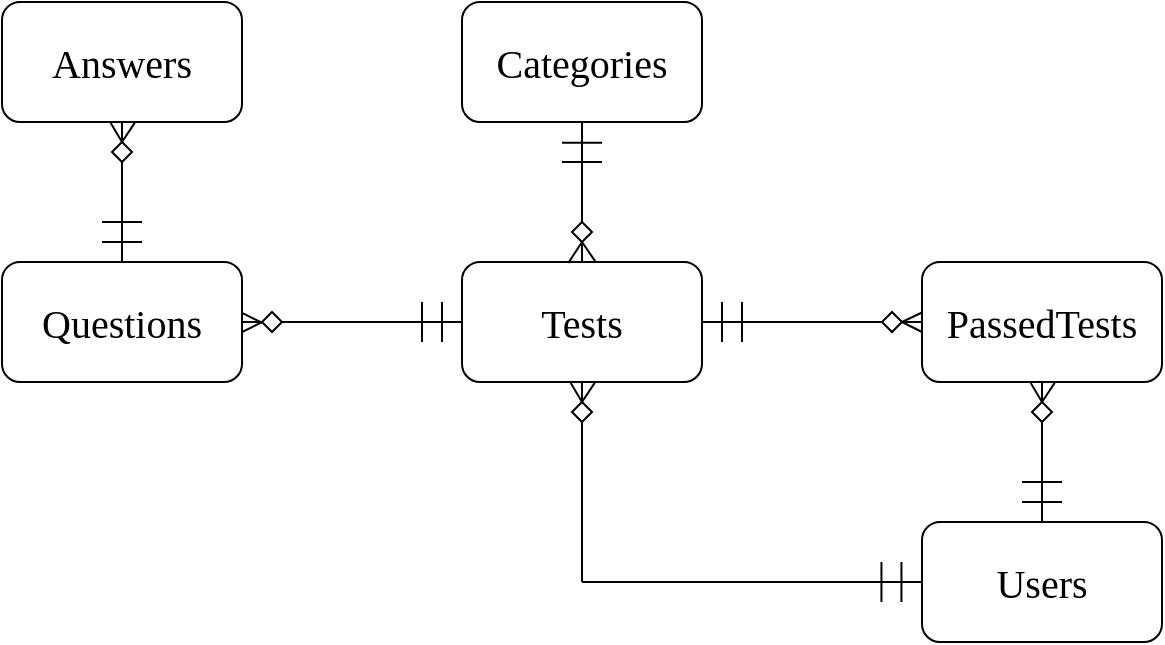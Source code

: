 <mxfile version="13.10.6" type="github" pages="2">
  <diagram id="cetIAzqQVZRrhbL4dwXL" name="Page-1">
    <mxGraphModel dx="1350" dy="775" grid="1" gridSize="10" guides="1" tooltips="1" connect="1" arrows="1" fold="1" page="1" pageScale="1" pageWidth="827" pageHeight="1169" math="0" shadow="0">
      <root>
        <mxCell id="0" />
        <mxCell id="1" parent="0" />
        <mxCell id="GvZSH2kwC6cOnJWHe7xY-3" value="&lt;h1 style=&quot;font-size: 20px&quot;&gt;&lt;font style=&quot;font-size: 20px&quot; face=&quot;Times New Roman&quot;&gt;&lt;span style=&quot;font-weight: normal&quot;&gt;Answers&lt;/span&gt;&lt;/font&gt;&lt;/h1&gt;" style="rounded=1;whiteSpace=wrap;html=1;" parent="1" vertex="1">
          <mxGeometry x="110" y="70" width="120" height="60" as="geometry" />
        </mxCell>
        <mxCell id="GvZSH2kwC6cOnJWHe7xY-4" value="&lt;font style=&quot;font-size: 20px&quot; face=&quot;Times New Roman&quot;&gt;Categories&lt;/font&gt;" style="rounded=1;whiteSpace=wrap;html=1;" parent="1" vertex="1">
          <mxGeometry x="340" y="70" width="120" height="60" as="geometry" />
        </mxCell>
        <mxCell id="GvZSH2kwC6cOnJWHe7xY-5" value="&lt;font style=&quot;font-size: 20px&quot; face=&quot;Times New Roman&quot;&gt;Questions&lt;/font&gt;" style="rounded=1;whiteSpace=wrap;html=1;" parent="1" vertex="1">
          <mxGeometry x="110" y="200" width="120" height="60" as="geometry" />
        </mxCell>
        <mxCell id="GvZSH2kwC6cOnJWHe7xY-6" value="&lt;font style=&quot;font-size: 20px&quot; face=&quot;Times New Roman&quot;&gt;Tests&lt;/font&gt;" style="rounded=1;whiteSpace=wrap;html=1;" parent="1" vertex="1">
          <mxGeometry x="340" y="200" width="120" height="60" as="geometry" />
        </mxCell>
        <mxCell id="GvZSH2kwC6cOnJWHe7xY-7" value="Users" style="rounded=1;whiteSpace=wrap;html=1;fontFamily=Times New Roman;fontSize=20;" parent="1" vertex="1">
          <mxGeometry x="570" y="330" width="120" height="60" as="geometry" />
        </mxCell>
        <mxCell id="GvZSH2kwC6cOnJWHe7xY-8" value="&lt;h1 style=&quot;font-size: 20px&quot;&gt;&lt;font face=&quot;Times New Roman&quot;&gt;&lt;span style=&quot;font-weight: normal&quot;&gt;PassedTests&lt;/span&gt;&lt;/font&gt;&lt;/h1&gt;" style="rounded=1;whiteSpace=wrap;html=1;fontStyle=0" parent="1" vertex="1">
          <mxGeometry x="570" y="200" width="120" height="60" as="geometry" />
        </mxCell>
        <mxCell id="GvZSH2kwC6cOnJWHe7xY-17" value="" style="endArrow=none;html=1;fontFamily=Times New Roman;fontSize=20;exitX=0.5;exitY=0;exitDx=0;exitDy=0;" parent="1" source="GvZSH2kwC6cOnJWHe7xY-5" target="GvZSH2kwC6cOnJWHe7xY-3" edge="1">
          <mxGeometry width="50" height="50" relative="1" as="geometry">
            <mxPoint x="145" y="180" as="sourcePoint" />
            <mxPoint x="165" y="132" as="targetPoint" />
          </mxGeometry>
        </mxCell>
        <mxCell id="GvZSH2kwC6cOnJWHe7xY-18" value="" style="endArrow=none;html=1;fontFamily=Times New Roman;fontSize=20;entryX=0.553;entryY=1.007;entryDx=0;entryDy=0;entryPerimeter=0;" parent="1" target="GvZSH2kwC6cOnJWHe7xY-3" edge="1">
          <mxGeometry width="50" height="50" relative="1" as="geometry">
            <mxPoint x="170" y="140" as="sourcePoint" />
            <mxPoint x="180" y="130" as="targetPoint" />
          </mxGeometry>
        </mxCell>
        <mxCell id="GvZSH2kwC6cOnJWHe7xY-19" value="" style="endArrow=none;html=1;fontFamily=Times New Roman;fontSize=20;entryX=0.453;entryY=1.009;entryDx=0;entryDy=0;entryPerimeter=0;" parent="1" target="GvZSH2kwC6cOnJWHe7xY-3" edge="1">
          <mxGeometry width="50" height="50" relative="1" as="geometry">
            <mxPoint x="170" y="140" as="sourcePoint" />
            <mxPoint x="160" y="131" as="targetPoint" />
          </mxGeometry>
        </mxCell>
        <mxCell id="GvZSH2kwC6cOnJWHe7xY-20" value="" style="endArrow=none;html=1;fontFamily=Times New Roman;fontSize=20;" parent="1" edge="1">
          <mxGeometry width="50" height="50" relative="1" as="geometry">
            <mxPoint x="160" y="190" as="sourcePoint" />
            <mxPoint x="180" y="190" as="targetPoint" />
          </mxGeometry>
        </mxCell>
        <mxCell id="GvZSH2kwC6cOnJWHe7xY-22" value="" style="endArrow=none;html=1;fontFamily=Times New Roman;fontSize=20;" parent="1" edge="1">
          <mxGeometry width="50" height="50" relative="1" as="geometry">
            <mxPoint x="160" y="180" as="sourcePoint" />
            <mxPoint x="180" y="180" as="targetPoint" />
          </mxGeometry>
        </mxCell>
        <mxCell id="GvZSH2kwC6cOnJWHe7xY-27" value="" style="endArrow=none;html=1;fontFamily=Times New Roman;fontSize=20;exitX=0.5;exitY=0;exitDx=0;exitDy=0;" parent="1" edge="1">
          <mxGeometry width="50" height="50" relative="1" as="geometry">
            <mxPoint x="400" y="200.36" as="sourcePoint" />
            <mxPoint x="400" y="130.36" as="targetPoint" />
          </mxGeometry>
        </mxCell>
        <mxCell id="GvZSH2kwC6cOnJWHe7xY-28" value="" style="endArrow=none;html=1;fontFamily=Times New Roman;fontSize=20;exitX=0.443;exitY=0.008;exitDx=0;exitDy=0;exitPerimeter=0;" parent="1" source="GvZSH2kwC6cOnJWHe7xY-6" edge="1">
          <mxGeometry width="50" height="50" relative="1" as="geometry">
            <mxPoint x="390" y="200" as="sourcePoint" />
            <mxPoint x="400" y="190" as="targetPoint" />
          </mxGeometry>
        </mxCell>
        <mxCell id="GvZSH2kwC6cOnJWHe7xY-29" value="" style="endArrow=none;html=1;fontFamily=Times New Roman;fontSize=20;exitX=0.556;exitY=-0.003;exitDx=0;exitDy=0;exitPerimeter=0;" parent="1" source="GvZSH2kwC6cOnJWHe7xY-6" edge="1">
          <mxGeometry width="50" height="50" relative="1" as="geometry">
            <mxPoint x="400" y="199" as="sourcePoint" />
            <mxPoint x="400" y="190" as="targetPoint" />
          </mxGeometry>
        </mxCell>
        <mxCell id="GvZSH2kwC6cOnJWHe7xY-31" value="" style="endArrow=none;html=1;fontFamily=Times New Roman;fontSize=20;" parent="1" edge="1">
          <mxGeometry width="50" height="50" relative="1" as="geometry">
            <mxPoint x="390" y="140.36" as="sourcePoint" />
            <mxPoint x="410" y="140.36" as="targetPoint" />
          </mxGeometry>
        </mxCell>
        <mxCell id="GvZSH2kwC6cOnJWHe7xY-32" value="" style="endArrow=none;html=1;fontFamily=Times New Roman;fontSize=20;" parent="1" edge="1">
          <mxGeometry width="50" height="50" relative="1" as="geometry">
            <mxPoint x="390" y="150" as="sourcePoint" />
            <mxPoint x="410" y="150" as="targetPoint" />
          </mxGeometry>
        </mxCell>
        <mxCell id="GvZSH2kwC6cOnJWHe7xY-33" value="" style="endArrow=none;html=1;fontFamily=Times New Roman;fontSize=20;exitX=0;exitY=0.5;exitDx=0;exitDy=0;entryX=1;entryY=0.5;entryDx=0;entryDy=0;" parent="1" source="4CY93P8wAlW1a-aKWTHy-26" target="GvZSH2kwC6cOnJWHe7xY-5" edge="1">
          <mxGeometry width="50" height="50" relative="1" as="geometry">
            <mxPoint x="290" y="260" as="sourcePoint" />
            <mxPoint x="290" y="190" as="targetPoint" />
          </mxGeometry>
        </mxCell>
        <mxCell id="GvZSH2kwC6cOnJWHe7xY-34" value="" style="endArrow=none;html=1;fontFamily=Times New Roman;fontSize=20;exitX=1;exitY=0.585;exitDx=0;exitDy=0;exitPerimeter=0;" parent="1" source="GvZSH2kwC6cOnJWHe7xY-5" edge="1">
          <mxGeometry width="50" height="50" relative="1" as="geometry">
            <mxPoint x="230" y="240" as="sourcePoint" />
            <mxPoint x="240" y="230" as="targetPoint" />
          </mxGeometry>
        </mxCell>
        <mxCell id="GvZSH2kwC6cOnJWHe7xY-35" value="" style="endArrow=none;html=1;fontFamily=Times New Roman;fontSize=20;entryX=0.998;entryY=0.422;entryDx=0;entryDy=0;entryPerimeter=0;" parent="1" target="GvZSH2kwC6cOnJWHe7xY-5" edge="1">
          <mxGeometry width="50" height="50" relative="1" as="geometry">
            <mxPoint x="239.96" y="230.36" as="sourcePoint" />
            <mxPoint x="230.0" y="220" as="targetPoint" />
          </mxGeometry>
        </mxCell>
        <mxCell id="GvZSH2kwC6cOnJWHe7xY-39" value="" style="endArrow=none;html=1;fontFamily=Times New Roman;fontSize=20;" parent="1" edge="1">
          <mxGeometry width="50" height="50" relative="1" as="geometry">
            <mxPoint x="330" y="240" as="sourcePoint" />
            <mxPoint x="330" y="220" as="targetPoint" />
          </mxGeometry>
        </mxCell>
        <mxCell id="GvZSH2kwC6cOnJWHe7xY-40" value="" style="endArrow=none;html=1;fontFamily=Times New Roman;fontSize=20;" parent="1" edge="1">
          <mxGeometry width="50" height="50" relative="1" as="geometry">
            <mxPoint x="320" y="240" as="sourcePoint" />
            <mxPoint x="320" y="220" as="targetPoint" />
          </mxGeometry>
        </mxCell>
        <mxCell id="GvZSH2kwC6cOnJWHe7xY-51" value="" style="endArrow=none;html=1;fontFamily=Times New Roman;fontSize=20;exitX=1;exitY=0.5;exitDx=0;exitDy=0;entryX=0;entryY=0.5;entryDx=0;entryDy=0;" parent="1" source="GvZSH2kwC6cOnJWHe7xY-52" target="GvZSH2kwC6cOnJWHe7xY-8" edge="1">
          <mxGeometry width="50" height="50" relative="1" as="geometry">
            <mxPoint x="460" y="230" as="sourcePoint" />
            <mxPoint x="550" y="230" as="targetPoint" />
          </mxGeometry>
        </mxCell>
        <mxCell id="GvZSH2kwC6cOnJWHe7xY-52" value="" style="rhombus;whiteSpace=wrap;html=1;fontFamily=Times New Roman;fontSize=20;" parent="1" vertex="1">
          <mxGeometry x="550" y="225" width="10" height="10" as="geometry" />
        </mxCell>
        <mxCell id="GvZSH2kwC6cOnJWHe7xY-53" value="" style="endArrow=none;html=1;fontFamily=Times New Roman;fontSize=20;exitX=1;exitY=0.5;exitDx=0;exitDy=0;entryX=0;entryY=0.5;entryDx=0;entryDy=0;" parent="1" source="GvZSH2kwC6cOnJWHe7xY-6" target="GvZSH2kwC6cOnJWHe7xY-52" edge="1">
          <mxGeometry width="50" height="50" relative="1" as="geometry">
            <mxPoint x="460" y="230" as="sourcePoint" />
            <mxPoint x="550" y="230" as="targetPoint" />
          </mxGeometry>
        </mxCell>
        <mxCell id="GvZSH2kwC6cOnJWHe7xY-54" value="" style="endArrow=none;html=1;fontFamily=Times New Roman;fontSize=20;" parent="1" edge="1">
          <mxGeometry width="50" height="50" relative="1" as="geometry">
            <mxPoint x="560" y="230" as="sourcePoint" />
            <mxPoint x="570" y="235" as="targetPoint" />
          </mxGeometry>
        </mxCell>
        <mxCell id="GvZSH2kwC6cOnJWHe7xY-64" value="" style="endArrow=none;html=1;fontFamily=Times New Roman;fontSize=20;entryX=1;entryY=0.5;entryDx=0;entryDy=0;exitX=0;exitY=0.421;exitDx=0;exitDy=0;exitPerimeter=0;" parent="1" source="GvZSH2kwC6cOnJWHe7xY-8" target="GvZSH2kwC6cOnJWHe7xY-52" edge="1">
          <mxGeometry width="50" height="50" relative="1" as="geometry">
            <mxPoint x="560" y="220" as="sourcePoint" />
            <mxPoint x="470" y="220" as="targetPoint" />
          </mxGeometry>
        </mxCell>
        <mxCell id="19oMdDzzHpyb4r0OYOd1-6" value="" style="endArrow=none;html=1;fontFamily=Times New Roman;fontSize=20;" parent="1" edge="1">
          <mxGeometry width="50" height="50" relative="1" as="geometry">
            <mxPoint x="170" y="200" as="sourcePoint" />
            <mxPoint x="190" y="200" as="targetPoint" />
          </mxGeometry>
        </mxCell>
        <mxCell id="19oMdDzzHpyb4r0OYOd1-9" value="" style="endArrow=none;html=1;fontFamily=Times New Roman;fontSize=20;" parent="1" edge="1">
          <mxGeometry width="50" height="50" relative="1" as="geometry">
            <mxPoint x="400" y="360" as="sourcePoint" />
            <mxPoint x="400" y="260" as="targetPoint" />
          </mxGeometry>
        </mxCell>
        <mxCell id="19oMdDzzHpyb4r0OYOd1-10" value="" style="endArrow=none;html=1;fontFamily=Times New Roman;fontSize=20;entryX=0.553;entryY=1.007;entryDx=0;entryDy=0;entryPerimeter=0;" parent="1" edge="1">
          <mxGeometry width="50" height="50" relative="1" as="geometry">
            <mxPoint x="400" y="270" as="sourcePoint" />
            <mxPoint x="406.36" y="260.42" as="targetPoint" />
          </mxGeometry>
        </mxCell>
        <mxCell id="19oMdDzzHpyb4r0OYOd1-11" value="" style="endArrow=none;html=1;fontFamily=Times New Roman;fontSize=20;entryX=0.453;entryY=1.009;entryDx=0;entryDy=0;entryPerimeter=0;" parent="1" edge="1">
          <mxGeometry width="50" height="50" relative="1" as="geometry">
            <mxPoint x="400" y="270" as="sourcePoint" />
            <mxPoint x="394.36" y="260.54" as="targetPoint" />
          </mxGeometry>
        </mxCell>
        <mxCell id="4CY93P8wAlW1a-aKWTHy-6" value="" style="endArrow=none;html=1;fontFamily=Times New Roman;fontSize=20;entryX=0;entryY=0.5;entryDx=0;entryDy=0;" parent="1" target="GvZSH2kwC6cOnJWHe7xY-7" edge="1">
          <mxGeometry width="50" height="50" relative="1" as="geometry">
            <mxPoint x="400" y="360" as="sourcePoint" />
            <mxPoint x="550" y="360" as="targetPoint" />
          </mxGeometry>
        </mxCell>
        <mxCell id="4CY93P8wAlW1a-aKWTHy-11" value="" style="endArrow=none;html=1;fontFamily=Times New Roman;fontSize=20;exitX=0.5;exitY=0;exitDx=0;exitDy=0;" parent="1" source="4CY93P8wAlW1a-aKWTHy-16" edge="1">
          <mxGeometry width="50" height="50" relative="1" as="geometry">
            <mxPoint x="630" y="330" as="sourcePoint" />
            <mxPoint x="630" y="260" as="targetPoint" />
          </mxGeometry>
        </mxCell>
        <mxCell id="4CY93P8wAlW1a-aKWTHy-12" value="" style="endArrow=none;html=1;fontFamily=Times New Roman;fontSize=20;entryX=0.553;entryY=1.007;entryDx=0;entryDy=0;entryPerimeter=0;" parent="1" edge="1">
          <mxGeometry width="50" height="50" relative="1" as="geometry">
            <mxPoint x="630" y="270" as="sourcePoint" />
            <mxPoint x="636.36" y="260.42" as="targetPoint" />
          </mxGeometry>
        </mxCell>
        <mxCell id="4CY93P8wAlW1a-aKWTHy-13" value="" style="endArrow=none;html=1;fontFamily=Times New Roman;fontSize=20;entryX=0.453;entryY=1.009;entryDx=0;entryDy=0;entryPerimeter=0;" parent="1" edge="1">
          <mxGeometry width="50" height="50" relative="1" as="geometry">
            <mxPoint x="630" y="270" as="sourcePoint" />
            <mxPoint x="624.36" y="260.54" as="targetPoint" />
          </mxGeometry>
        </mxCell>
        <mxCell id="4CY93P8wAlW1a-aKWTHy-14" value="" style="endArrow=none;html=1;fontFamily=Times New Roman;fontSize=20;" parent="1" edge="1">
          <mxGeometry width="50" height="50" relative="1" as="geometry">
            <mxPoint x="620" y="320" as="sourcePoint" />
            <mxPoint x="640" y="320" as="targetPoint" />
          </mxGeometry>
        </mxCell>
        <mxCell id="4CY93P8wAlW1a-aKWTHy-15" value="" style="endArrow=none;html=1;fontFamily=Times New Roman;fontSize=20;" parent="1" edge="1">
          <mxGeometry width="50" height="50" relative="1" as="geometry">
            <mxPoint x="620" y="310" as="sourcePoint" />
            <mxPoint x="640" y="310" as="targetPoint" />
          </mxGeometry>
        </mxCell>
        <mxCell id="4CY93P8wAlW1a-aKWTHy-16" value="" style="rhombus;whiteSpace=wrap;html=1;fontFamily=Times New Roman;fontSize=20;" parent="1" vertex="1">
          <mxGeometry x="625" y="270" width="10" height="10" as="geometry" />
        </mxCell>
        <mxCell id="4CY93P8wAlW1a-aKWTHy-17" value="" style="endArrow=none;html=1;fontFamily=Times New Roman;fontSize=20;exitX=0.5;exitY=0;exitDx=0;exitDy=0;" parent="1" target="4CY93P8wAlW1a-aKWTHy-16" edge="1">
          <mxGeometry width="50" height="50" relative="1" as="geometry">
            <mxPoint x="630" y="330" as="sourcePoint" />
            <mxPoint x="630" y="260" as="targetPoint" />
          </mxGeometry>
        </mxCell>
        <mxCell id="4CY93P8wAlW1a-aKWTHy-19" value="" style="endArrow=none;html=1;fontFamily=Times New Roman;fontSize=20;" parent="1" edge="1">
          <mxGeometry width="50" height="50" relative="1" as="geometry">
            <mxPoint x="559.72" y="370" as="sourcePoint" />
            <mxPoint x="559.72" y="350" as="targetPoint" />
          </mxGeometry>
        </mxCell>
        <mxCell id="4CY93P8wAlW1a-aKWTHy-20" value="" style="endArrow=none;html=1;fontFamily=Times New Roman;fontSize=20;" parent="1" edge="1">
          <mxGeometry width="50" height="50" relative="1" as="geometry">
            <mxPoint x="549.72" y="370" as="sourcePoint" />
            <mxPoint x="549.72" y="350" as="targetPoint" />
          </mxGeometry>
        </mxCell>
        <mxCell id="4CY93P8wAlW1a-aKWTHy-21" value="" style="endArrow=none;html=1;fontFamily=Times New Roman;fontSize=20;" parent="1" edge="1">
          <mxGeometry width="50" height="50" relative="1" as="geometry">
            <mxPoint x="480" y="240" as="sourcePoint" />
            <mxPoint x="480" y="220" as="targetPoint" />
          </mxGeometry>
        </mxCell>
        <mxCell id="4CY93P8wAlW1a-aKWTHy-22" value="" style="endArrow=none;html=1;fontFamily=Times New Roman;fontSize=20;" parent="1" edge="1">
          <mxGeometry width="50" height="50" relative="1" as="geometry">
            <mxPoint x="470" y="240" as="sourcePoint" />
            <mxPoint x="470" y="220" as="targetPoint" />
          </mxGeometry>
        </mxCell>
        <mxCell id="4CY93P8wAlW1a-aKWTHy-24" value="" style="rhombus;whiteSpace=wrap;html=1;fontFamily=Times New Roman;fontSize=20;" parent="1" vertex="1">
          <mxGeometry x="395" y="270" width="10" height="10" as="geometry" />
        </mxCell>
        <mxCell id="4CY93P8wAlW1a-aKWTHy-25" value="" style="rhombus;whiteSpace=wrap;html=1;fontFamily=Times New Roman;fontSize=20;" parent="1" vertex="1">
          <mxGeometry x="395" y="180" width="10" height="10" as="geometry" />
        </mxCell>
        <mxCell id="4CY93P8wAlW1a-aKWTHy-26" value="" style="rhombus;whiteSpace=wrap;html=1;fontFamily=Times New Roman;fontSize=20;" parent="1" vertex="1">
          <mxGeometry x="240" y="225" width="10" height="10" as="geometry" />
        </mxCell>
        <mxCell id="4CY93P8wAlW1a-aKWTHy-27" value="" style="endArrow=none;html=1;fontFamily=Times New Roman;fontSize=20;exitX=0;exitY=0.5;exitDx=0;exitDy=0;entryX=1;entryY=0.5;entryDx=0;entryDy=0;" parent="1" source="GvZSH2kwC6cOnJWHe7xY-6" target="4CY93P8wAlW1a-aKWTHy-26" edge="1">
          <mxGeometry width="50" height="50" relative="1" as="geometry">
            <mxPoint x="340" y="230" as="sourcePoint" />
            <mxPoint x="230" y="230" as="targetPoint" />
          </mxGeometry>
        </mxCell>
        <mxCell id="4CY93P8wAlW1a-aKWTHy-28" value="" style="rhombus;whiteSpace=wrap;html=1;fontFamily=Times New Roman;fontSize=20;" parent="1" vertex="1">
          <mxGeometry x="165" y="140" width="10" height="10" as="geometry" />
        </mxCell>
      </root>
    </mxGraphModel>
  </diagram>
  <diagram id="lW_4pN_UYJuRoGiCz6UX" name="Page-2">
    <mxGraphModel dx="1350" dy="775" grid="1" gridSize="10" guides="1" tooltips="1" connect="1" arrows="1" fold="1" page="1" pageScale="1" pageWidth="827" pageHeight="1169" math="0" shadow="0">
      <root>
        <mxCell id="-02JffTPC8hRYmvfBpK3-0" />
        <mxCell id="-02JffTPC8hRYmvfBpK3-1" parent="-02JffTPC8hRYmvfBpK3-0" />
        <mxCell id="-02JffTPC8hRYmvfBpK3-2" value="Categories" style="swimlane;fontStyle=0;childLayout=stackLayout;horizontal=1;startSize=26;fillColor=none;horizontalStack=0;resizeParent=1;resizeParentMax=0;resizeLast=0;collapsible=1;marginBottom=0;fontFamily=Times New Roman;fontSize=20;" parent="-02JffTPC8hRYmvfBpK3-1" vertex="1">
          <mxGeometry x="344" y="70" width="140" height="52" as="geometry" />
        </mxCell>
        <mxCell id="-02JffTPC8hRYmvfBpK3-3" value="id" style="text;strokeColor=none;fillColor=none;align=left;verticalAlign=top;spacingLeft=4;spacingRight=4;overflow=hidden;rotatable=0;points=[[0,0.5],[1,0.5]];portConstraint=eastwest;fontFamily=Times New Roman;fontSize=17;" parent="-02JffTPC8hRYmvfBpK3-2" vertex="1">
          <mxGeometry y="26" width="140" height="26" as="geometry" />
        </mxCell>
        <mxCell id="-02JffTPC8hRYmvfBpK3-10" value="Answers" style="swimlane;fontStyle=0;childLayout=stackLayout;horizontal=1;startSize=26;fillColor=none;horizontalStack=0;resizeParent=1;resizeParentMax=0;resizeLast=0;collapsible=1;marginBottom=0;fontFamily=Times New Roman;fontSize=20;" parent="-02JffTPC8hRYmvfBpK3-1" vertex="1">
          <mxGeometry x="90" y="70" width="140" height="52" as="geometry" />
        </mxCell>
        <mxCell id="-02JffTPC8hRYmvfBpK3-11" value="id" style="text;strokeColor=none;fillColor=none;align=left;verticalAlign=top;spacingLeft=4;spacingRight=4;overflow=hidden;rotatable=0;points=[[0,0.5],[1,0.5]];portConstraint=eastwest;fontFamily=Times New Roman;fontSize=17;" parent="-02JffTPC8hRYmvfBpK3-10" vertex="1">
          <mxGeometry y="26" width="140" height="26" as="geometry" />
        </mxCell>
        <mxCell id="-02JffTPC8hRYmvfBpK3-13" value="Users" style="swimlane;fontStyle=0;childLayout=stackLayout;horizontal=1;startSize=26;fillColor=none;horizontalStack=0;resizeParent=1;resizeParentMax=0;resizeLast=0;collapsible=1;marginBottom=0;fontFamily=Times New Roman;fontSize=20;" parent="-02JffTPC8hRYmvfBpK3-1" vertex="1">
          <mxGeometry x="580" y="330" width="140" height="80" as="geometry" />
        </mxCell>
        <mxCell id="-02JffTPC8hRYmvfBpK3-14" value="user_id" style="text;strokeColor=none;fillColor=none;align=left;verticalAlign=top;spacingLeft=4;spacingRight=4;overflow=hidden;rotatable=0;points=[[0,0.5],[1,0.5]];portConstraint=eastwest;fontFamily=Times New Roman;fontSize=17;" parent="-02JffTPC8hRYmvfBpK3-13" vertex="1">
          <mxGeometry y="26" width="140" height="26" as="geometry" />
        </mxCell>
        <mxCell id="-02JffTPC8hRYmvfBpK3-15" value="author_id" style="text;strokeColor=none;fillColor=none;align=left;verticalAlign=top;spacingLeft=4;spacingRight=4;overflow=hidden;rotatable=0;points=[[0,0.5],[1,0.5]];portConstraint=eastwest;fontFamily=Times New Roman;fontSize=17;" parent="-02JffTPC8hRYmvfBpK3-13" vertex="1">
          <mxGeometry y="52" width="140" height="28" as="geometry" />
        </mxCell>
        <mxCell id="-02JffTPC8hRYmvfBpK3-16" value="Tests" style="swimlane;fontStyle=0;childLayout=stackLayout;horizontal=1;startSize=26;fillColor=none;horizontalStack=0;resizeParent=1;resizeParentMax=0;resizeLast=0;collapsible=1;marginBottom=0;fontFamily=Times New Roman;fontSize=20;" parent="-02JffTPC8hRYmvfBpK3-1" vertex="1">
          <mxGeometry x="344" y="199" width="140" height="52" as="geometry" />
        </mxCell>
        <mxCell id="-02JffTPC8hRYmvfBpK3-17" value="id" style="text;strokeColor=none;fillColor=none;align=left;verticalAlign=top;spacingLeft=4;spacingRight=4;overflow=hidden;rotatable=0;points=[[0,0.5],[1,0.5]];portConstraint=eastwest;fontFamily=Times New Roman;fontSize=17;" parent="-02JffTPC8hRYmvfBpK3-16" vertex="1">
          <mxGeometry y="26" width="140" height="26" as="geometry" />
        </mxCell>
        <mxCell id="ZgHu53_dqwBL0Id63XwB-0" value="PassedTests" style="swimlane;fontStyle=0;childLayout=stackLayout;horizontal=1;startSize=26;fillColor=none;horizontalStack=0;resizeParent=1;resizeParentMax=0;resizeLast=0;collapsible=1;marginBottom=0;fontFamily=Times New Roman;fontSize=21;" parent="-02JffTPC8hRYmvfBpK3-1" vertex="1">
          <mxGeometry x="580" y="173" width="140" height="78" as="geometry" />
        </mxCell>
        <mxCell id="ZgHu53_dqwBL0Id63XwB-1" value="user_id" style="text;strokeColor=none;fillColor=none;align=left;verticalAlign=top;spacingLeft=4;spacingRight=4;overflow=hidden;rotatable=0;points=[[0,0.5],[1,0.5]];portConstraint=eastwest;fontFamily=Times New Roman;fontSize=17;" parent="ZgHu53_dqwBL0Id63XwB-0" vertex="1">
          <mxGeometry y="26" width="140" height="26" as="geometry" />
        </mxCell>
        <mxCell id="ZgHu53_dqwBL0Id63XwB-2" value="test_id" style="text;strokeColor=none;fillColor=none;align=left;verticalAlign=top;spacingLeft=4;spacingRight=4;overflow=hidden;rotatable=0;points=[[0,0.5],[1,0.5]];portConstraint=eastwest;fontFamily=Times New Roman;fontSize=17;" parent="ZgHu53_dqwBL0Id63XwB-0" vertex="1">
          <mxGeometry y="52" width="140" height="26" as="geometry" />
        </mxCell>
        <mxCell id="ZgHu53_dqwBL0Id63XwB-3" value="Questions" style="swimlane;fontStyle=0;childLayout=stackLayout;horizontal=1;startSize=26;fillColor=none;horizontalStack=0;resizeParent=1;resizeParentMax=0;resizeLast=0;collapsible=1;marginBottom=0;fontFamily=Times New Roman;fontSize=20;" parent="-02JffTPC8hRYmvfBpK3-1" vertex="1">
          <mxGeometry x="90" y="199" width="140" height="52" as="geometry" />
        </mxCell>
        <mxCell id="ZgHu53_dqwBL0Id63XwB-4" value="id" style="text;strokeColor=none;fillColor=none;align=left;verticalAlign=top;spacingLeft=4;spacingRight=4;overflow=hidden;rotatable=0;points=[[0,0.5],[1,0.5]];portConstraint=eastwest;fontFamily=Times New Roman;fontSize=17;" parent="ZgHu53_dqwBL0Id63XwB-3" vertex="1">
          <mxGeometry y="26" width="140" height="26" as="geometry" />
        </mxCell>
        <mxCell id="hsM70071BTBJPZtJGiGx-1" value="" style="endArrow=none;html=1;fontFamily=Times New Roman;fontSize=20;entryX=0;entryY=0.351;entryDx=0;entryDy=0;entryPerimeter=0;exitX=1;exitY=0.5;exitDx=0;exitDy=0;" parent="-02JffTPC8hRYmvfBpK3-1" source="hsM70071BTBJPZtJGiGx-5" target="-02JffTPC8hRYmvfBpK3-11" edge="1">
          <mxGeometry width="50" height="50" relative="1" as="geometry">
            <mxPoint x="160" y="122" as="sourcePoint" />
            <mxPoint x="166.36" y="112.42" as="targetPoint" />
          </mxGeometry>
        </mxCell>
        <mxCell id="hsM70071BTBJPZtJGiGx-2" value="" style="endArrow=none;html=1;fontFamily=Times New Roman;fontSize=20;entryX=1;entryY=0.5;entryDx=0;entryDy=0;exitX=0.002;exitY=0.643;exitDx=0;exitDy=0;exitPerimeter=0;" parent="-02JffTPC8hRYmvfBpK3-1" source="-02JffTPC8hRYmvfBpK3-11" target="hsM70071BTBJPZtJGiGx-5" edge="1">
          <mxGeometry width="50" height="50" relative="1" as="geometry">
            <mxPoint x="160" y="122" as="sourcePoint" />
            <mxPoint x="154.36" y="112.54" as="targetPoint" />
          </mxGeometry>
        </mxCell>
        <mxCell id="s1L9tmNf6fSAWQE7Thhw-1" value="" style="endArrow=none;html=1;fontFamily=Times New Roman;fontSize=20;exitX=1;exitY=0.67;exitDx=0;exitDy=0;exitPerimeter=0;entryX=0;entryY=0.5;entryDx=0;entryDy=0;" parent="-02JffTPC8hRYmvfBpK3-1" source="ZgHu53_dqwBL0Id63XwB-4" target="s1L9tmNf6fSAWQE7Thhw-5" edge="1">
          <mxGeometry width="50" height="50" relative="1" as="geometry">
            <mxPoint x="230.24" y="244.1" as="sourcePoint" />
            <mxPoint x="240" y="233" as="targetPoint" />
          </mxGeometry>
        </mxCell>
        <mxCell id="s1L9tmNf6fSAWQE7Thhw-2" value="" style="endArrow=none;html=1;fontFamily=Times New Roman;fontSize=20;exitX=0;exitY=0.5;exitDx=0;exitDy=0;" parent="-02JffTPC8hRYmvfBpK3-1" source="s1L9tmNf6fSAWQE7Thhw-5" target="ZgHu53_dqwBL0Id63XwB-4" edge="1">
          <mxGeometry width="50" height="50" relative="1" as="geometry">
            <mxPoint x="240.2" y="246.36" as="sourcePoint" />
            <mxPoint x="230" y="241.32" as="targetPoint" />
          </mxGeometry>
        </mxCell>
        <mxCell id="IJF6KD7Ozs4nJFfbG--J-4" value="" style="endArrow=none;html=1;entryX=0;entryY=0.5;entryDx=0;entryDy=0;" parent="-02JffTPC8hRYmvfBpK3-1" source="hsM70071BTBJPZtJGiGx-5" target="-02JffTPC8hRYmvfBpK3-11" edge="1">
          <mxGeometry width="50" height="50" relative="1" as="geometry">
            <mxPoint x="40" y="99" as="sourcePoint" />
            <mxPoint x="120" y="90" as="targetPoint" />
          </mxGeometry>
        </mxCell>
        <mxCell id="IJF6KD7Ozs4nJFfbG--J-6" value="" style="endArrow=none;html=1;" parent="-02JffTPC8hRYmvfBpK3-1" edge="1">
          <mxGeometry width="50" height="50" relative="1" as="geometry">
            <mxPoint x="40" y="110" as="sourcePoint" />
            <mxPoint x="40" y="241" as="targetPoint" />
          </mxGeometry>
        </mxCell>
        <mxCell id="IJF6KD7Ozs4nJFfbG--J-7" value="" style="endArrow=none;html=1;entryX=0.002;entryY=0.566;entryDx=0;entryDy=0;entryPerimeter=0;" parent="-02JffTPC8hRYmvfBpK3-1" target="ZgHu53_dqwBL0Id63XwB-4" edge="1">
          <mxGeometry width="50" height="50" relative="1" as="geometry">
            <mxPoint x="40" y="240" as="sourcePoint" />
            <mxPoint x="120" y="190" as="targetPoint" />
          </mxGeometry>
        </mxCell>
        <mxCell id="hsM70071BTBJPZtJGiGx-5" value="" style="rhombus;whiteSpace=wrap;html=1;fontFamily=Times New Roman;fontSize=20;" parent="-02JffTPC8hRYmvfBpK3-1" vertex="1">
          <mxGeometry x="70" y="104" width="10" height="10" as="geometry" />
        </mxCell>
        <mxCell id="IJF6KD7Ozs4nJFfbG--J-8" value="" style="endArrow=none;html=1;" parent="-02JffTPC8hRYmvfBpK3-1" edge="1">
          <mxGeometry width="50" height="50" relative="1" as="geometry">
            <mxPoint x="40" y="108.94" as="sourcePoint" />
            <mxPoint x="70" y="108.94" as="targetPoint" />
          </mxGeometry>
        </mxCell>
        <mxCell id="IJF6KD7Ozs4nJFfbG--J-9" value="" style="endArrow=none;html=1;" parent="-02JffTPC8hRYmvfBpK3-1" edge="1">
          <mxGeometry width="50" height="50" relative="1" as="geometry">
            <mxPoint x="40" y="100" as="sourcePoint" />
            <mxPoint x="40" y="100" as="targetPoint" />
          </mxGeometry>
        </mxCell>
        <mxCell id="IJF6KD7Ozs4nJFfbG--J-10" value="" style="endArrow=none;html=1;fontFamily=Times New Roman;fontSize=20;" parent="-02JffTPC8hRYmvfBpK3-1" edge="1">
          <mxGeometry width="50" height="50" relative="1" as="geometry">
            <mxPoint x="80" y="250" as="sourcePoint" />
            <mxPoint x="80.0" y="231" as="targetPoint" />
          </mxGeometry>
        </mxCell>
        <mxCell id="IJF6KD7Ozs4nJFfbG--J-11" value="" style="endArrow=none;html=1;fontFamily=Times New Roman;fontSize=20;" parent="-02JffTPC8hRYmvfBpK3-1" edge="1">
          <mxGeometry width="50" height="50" relative="1" as="geometry">
            <mxPoint x="75" y="250" as="sourcePoint" />
            <mxPoint x="74.93" y="232" as="targetPoint" />
          </mxGeometry>
        </mxCell>
        <mxCell id="s1L9tmNf6fSAWQE7Thhw-5" value="" style="rhombus;whiteSpace=wrap;html=1;fontFamily=Times New Roman;fontSize=20;" parent="-02JffTPC8hRYmvfBpK3-1" vertex="1">
          <mxGeometry x="240" y="233" width="10" height="10" as="geometry" />
        </mxCell>
        <mxCell id="IJF6KD7Ozs4nJFfbG--J-12" value="" style="endArrow=none;html=1;fontFamily=Times New Roman;fontSize=20;exitX=0;exitY=0.5;exitDx=0;exitDy=0;" parent="-02JffTPC8hRYmvfBpK3-1" source="-02JffTPC8hRYmvfBpK3-17" target="s1L9tmNf6fSAWQE7Thhw-5" edge="1">
          <mxGeometry width="50" height="50" relative="1" as="geometry">
            <mxPoint x="343.44" y="240.314" as="sourcePoint" />
            <mxPoint x="250" y="240" as="targetPoint" />
          </mxGeometry>
        </mxCell>
        <mxCell id="IJF6KD7Ozs4nJFfbG--J-15" value="" style="endArrow=none;html=1;fontFamily=Times New Roman;fontSize=20;exitX=0.997;exitY=0.323;exitDx=0;exitDy=0;exitPerimeter=0;entryX=0;entryY=0.5;entryDx=0;entryDy=0;" parent="-02JffTPC8hRYmvfBpK3-1" source="ZgHu53_dqwBL0Id63XwB-4" target="s1L9tmNf6fSAWQE7Thhw-5" edge="1">
          <mxGeometry width="50" height="50" relative="1" as="geometry">
            <mxPoint x="240" y="252.42" as="sourcePoint" />
            <mxPoint x="250" y="248" as="targetPoint" />
          </mxGeometry>
        </mxCell>
        <mxCell id="LPeRjOWhP1jNsJ-pyCxR-0" value="" style="endArrow=none;html=1;fontFamily=Times New Roman;fontSize=20;" parent="-02JffTPC8hRYmvfBpK3-1" edge="1">
          <mxGeometry width="50" height="50" relative="1" as="geometry">
            <mxPoint x="335.07" y="247.5" as="sourcePoint" />
            <mxPoint x="335.07" y="228.5" as="targetPoint" />
          </mxGeometry>
        </mxCell>
        <mxCell id="LPeRjOWhP1jNsJ-pyCxR-1" value="" style="endArrow=none;html=1;fontFamily=Times New Roman;fontSize=20;" parent="-02JffTPC8hRYmvfBpK3-1" edge="1">
          <mxGeometry width="50" height="50" relative="1" as="geometry">
            <mxPoint x="330.07" y="247.5" as="sourcePoint" />
            <mxPoint x="330.0" y="229.5" as="targetPoint" />
          </mxGeometry>
        </mxCell>
        <mxCell id="sbIyAJ5PHVT8bYqroeN5-0" value="" style="endArrow=none;html=1;fontFamily=Times New Roman;fontSize=20;" parent="-02JffTPC8hRYmvfBpK3-1" edge="1">
          <mxGeometry width="50" height="50" relative="1" as="geometry">
            <mxPoint x="400" y="400" as="sourcePoint" />
            <mxPoint x="400" y="251" as="targetPoint" />
          </mxGeometry>
        </mxCell>
        <mxCell id="sbIyAJ5PHVT8bYqroeN5-1" value="" style="endArrow=none;html=1;fontFamily=Times New Roman;fontSize=20;entryX=0.553;entryY=1.007;entryDx=0;entryDy=0;entryPerimeter=0;" parent="-02JffTPC8hRYmvfBpK3-1" edge="1">
          <mxGeometry width="50" height="50" relative="1" as="geometry">
            <mxPoint x="400" y="261" as="sourcePoint" />
            <mxPoint x="406.36" y="251.42" as="targetPoint" />
          </mxGeometry>
        </mxCell>
        <mxCell id="sbIyAJ5PHVT8bYqroeN5-2" value="" style="endArrow=none;html=1;fontFamily=Times New Roman;fontSize=20;entryX=0.453;entryY=1.009;entryDx=0;entryDy=0;entryPerimeter=0;" parent="-02JffTPC8hRYmvfBpK3-1" edge="1">
          <mxGeometry width="50" height="50" relative="1" as="geometry">
            <mxPoint x="400" y="261" as="sourcePoint" />
            <mxPoint x="394.36" y="251.54" as="targetPoint" />
          </mxGeometry>
        </mxCell>
        <mxCell id="sbIyAJ5PHVT8bYqroeN5-3" value="" style="endArrow=none;html=1;fontFamily=Times New Roman;fontSize=20;entryX=0.005;entryY=0.659;entryDx=0;entryDy=0;entryPerimeter=0;" parent="-02JffTPC8hRYmvfBpK3-1" target="-02JffTPC8hRYmvfBpK3-15" edge="1">
          <mxGeometry width="50" height="50" relative="1" as="geometry">
            <mxPoint x="400" y="400" as="sourcePoint" />
            <mxPoint x="570" y="351" as="targetPoint" />
          </mxGeometry>
        </mxCell>
        <mxCell id="sbIyAJ5PHVT8bYqroeN5-6" value="" style="rhombus;whiteSpace=wrap;html=1;fontFamily=Times New Roman;fontSize=20;" parent="-02JffTPC8hRYmvfBpK3-1" vertex="1">
          <mxGeometry x="395" y="261" width="10" height="10" as="geometry" />
        </mxCell>
        <mxCell id="sbIyAJ5PHVT8bYqroeN5-7" value="" style="endArrow=none;html=1;fontFamily=Times New Roman;fontSize=20;" parent="-02JffTPC8hRYmvfBpK3-1" edge="1">
          <mxGeometry width="50" height="50" relative="1" as="geometry">
            <mxPoint x="570" y="410" as="sourcePoint" />
            <mxPoint x="570" y="390" as="targetPoint" />
          </mxGeometry>
        </mxCell>
        <mxCell id="sbIyAJ5PHVT8bYqroeN5-8" value="" style="endArrow=none;html=1;fontFamily=Times New Roman;fontSize=20;" parent="-02JffTPC8hRYmvfBpK3-1" edge="1">
          <mxGeometry width="50" height="50" relative="1" as="geometry">
            <mxPoint x="560" y="410" as="sourcePoint" />
            <mxPoint x="560" y="390" as="targetPoint" />
            <Array as="points">
              <mxPoint x="560" y="410" />
            </Array>
          </mxGeometry>
        </mxCell>
        <mxCell id="E9SNyKmSbiEUt9ZmvyRk-7" value="" style="endArrow=none;html=1;fontFamily=Times New Roman;fontSize=20;exitX=1;exitY=0.5;exitDx=0;exitDy=0;entryX=0;entryY=0.807;entryDx=0;entryDy=0;entryPerimeter=0;" parent="-02JffTPC8hRYmvfBpK3-1" source="E9SNyKmSbiEUt9ZmvyRk-8" target="ZgHu53_dqwBL0Id63XwB-2" edge="1">
          <mxGeometry width="50" height="50" relative="1" as="geometry">
            <mxPoint x="440" y="281" as="sourcePoint" />
            <mxPoint x="550" y="281" as="targetPoint" />
          </mxGeometry>
        </mxCell>
        <mxCell id="E9SNyKmSbiEUt9ZmvyRk-8" value="" style="rhombus;whiteSpace=wrap;html=1;fontFamily=Times New Roman;fontSize=20;" parent="-02JffTPC8hRYmvfBpK3-1" vertex="1">
          <mxGeometry x="560" y="241" width="10" height="10" as="geometry" />
        </mxCell>
        <mxCell id="E9SNyKmSbiEUt9ZmvyRk-9" value="" style="endArrow=none;html=1;fontFamily=Times New Roman;fontSize=20;entryX=0;entryY=0.5;entryDx=0;entryDy=0;exitX=1.003;exitY=0.827;exitDx=0;exitDy=0;exitPerimeter=0;" parent="-02JffTPC8hRYmvfBpK3-1" source="-02JffTPC8hRYmvfBpK3-17" target="E9SNyKmSbiEUt9ZmvyRk-8" edge="1">
          <mxGeometry width="50" height="50" relative="1" as="geometry">
            <mxPoint x="490" y="260" as="sourcePoint" />
            <mxPoint x="530" y="281" as="targetPoint" />
          </mxGeometry>
        </mxCell>
        <mxCell id="E9SNyKmSbiEUt9ZmvyRk-12" value="" style="endArrow=none;html=1;fontFamily=Times New Roman;fontSize=20;" parent="-02JffTPC8hRYmvfBpK3-1" edge="1">
          <mxGeometry width="50" height="50" relative="1" as="geometry">
            <mxPoint x="490" y="256" as="sourcePoint" />
            <mxPoint x="490" y="236" as="targetPoint" />
          </mxGeometry>
        </mxCell>
        <mxCell id="E9SNyKmSbiEUt9ZmvyRk-13" value="" style="endArrow=none;html=1;fontFamily=Times New Roman;fontSize=20;" parent="-02JffTPC8hRYmvfBpK3-1" edge="1">
          <mxGeometry width="50" height="50" relative="1" as="geometry">
            <mxPoint x="500" y="256" as="sourcePoint" />
            <mxPoint x="500" y="236" as="targetPoint" />
          </mxGeometry>
        </mxCell>
        <mxCell id="E9SNyKmSbiEUt9ZmvyRk-14" value="" style="endArrow=none;html=1;fontFamily=Times New Roman;fontSize=20;exitX=1;exitY=0.5;exitDx=0;exitDy=0;entryX=-0.001;entryY=0.678;entryDx=0;entryDy=0;entryPerimeter=0;" parent="-02JffTPC8hRYmvfBpK3-1" source="E9SNyKmSbiEUt9ZmvyRk-8" target="ZgHu53_dqwBL0Id63XwB-2" edge="1">
          <mxGeometry width="50" height="50" relative="1" as="geometry">
            <mxPoint x="540" y="249" as="sourcePoint" />
            <mxPoint x="581" y="255" as="targetPoint" />
          </mxGeometry>
        </mxCell>
        <mxCell id="E9SNyKmSbiEUt9ZmvyRk-16" value="" style="endArrow=none;html=1;fontFamily=Times New Roman;fontSize=20;exitX=1;exitY=0.5;exitDx=0;exitDy=0;entryX=0.001;entryY=0.924;entryDx=0;entryDy=0;entryPerimeter=0;" parent="-02JffTPC8hRYmvfBpK3-1" source="E9SNyKmSbiEUt9ZmvyRk-8" target="ZgHu53_dqwBL0Id63XwB-2" edge="1">
          <mxGeometry width="50" height="50" relative="1" as="geometry">
            <mxPoint x="580" y="269" as="sourcePoint" />
            <mxPoint x="589.86" y="265.628" as="targetPoint" />
          </mxGeometry>
        </mxCell>
        <mxCell id="h9LoQUF59kXJ9cqq_-h7-0" value="" style="endArrow=none;html=1;fontFamily=Times New Roman;fontSize=20;exitX=0.5;exitY=0;exitDx=0;exitDy=0;entryX=0.495;entryY=0.998;entryDx=0;entryDy=0;entryPerimeter=0;" parent="-02JffTPC8hRYmvfBpK3-1" target="-02JffTPC8hRYmvfBpK3-3" edge="1">
          <mxGeometry width="50" height="50" relative="1" as="geometry">
            <mxPoint x="414" y="198.88" as="sourcePoint" />
            <mxPoint x="414" y="128.88" as="targetPoint" />
          </mxGeometry>
        </mxCell>
        <mxCell id="h9LoQUF59kXJ9cqq_-h7-1" value="" style="endArrow=none;html=1;fontFamily=Times New Roman;fontSize=20;exitX=0.443;exitY=0.008;exitDx=0;exitDy=0;exitPerimeter=0;" parent="-02JffTPC8hRYmvfBpK3-1" edge="1">
          <mxGeometry width="50" height="50" relative="1" as="geometry">
            <mxPoint x="407.16" y="199.0" as="sourcePoint" />
            <mxPoint x="414" y="188.52" as="targetPoint" />
          </mxGeometry>
        </mxCell>
        <mxCell id="h9LoQUF59kXJ9cqq_-h7-2" value="" style="endArrow=none;html=1;fontFamily=Times New Roman;fontSize=20;exitX=0.556;exitY=-0.003;exitDx=0;exitDy=0;exitPerimeter=0;" parent="-02JffTPC8hRYmvfBpK3-1" edge="1">
          <mxGeometry width="50" height="50" relative="1" as="geometry">
            <mxPoint x="420.72" y="198.34" as="sourcePoint" />
            <mxPoint x="414" y="188.52" as="targetPoint" />
          </mxGeometry>
        </mxCell>
        <mxCell id="h9LoQUF59kXJ9cqq_-h7-3" value="" style="endArrow=none;html=1;fontFamily=Times New Roman;fontSize=20;" parent="-02JffTPC8hRYmvfBpK3-1" edge="1">
          <mxGeometry width="50" height="50" relative="1" as="geometry">
            <mxPoint x="404" y="138.88" as="sourcePoint" />
            <mxPoint x="424" y="138.88" as="targetPoint" />
          </mxGeometry>
        </mxCell>
        <mxCell id="h9LoQUF59kXJ9cqq_-h7-4" value="" style="endArrow=none;html=1;fontFamily=Times New Roman;fontSize=20;" parent="-02JffTPC8hRYmvfBpK3-1" edge="1">
          <mxGeometry width="50" height="50" relative="1" as="geometry">
            <mxPoint x="404" y="130" as="sourcePoint" />
            <mxPoint x="424" y="130" as="targetPoint" />
          </mxGeometry>
        </mxCell>
        <mxCell id="h9LoQUF59kXJ9cqq_-h7-5" value="" style="rhombus;whiteSpace=wrap;html=1;fontFamily=Times New Roman;fontSize=20;" parent="-02JffTPC8hRYmvfBpK3-1" vertex="1">
          <mxGeometry x="409" y="178.52" width="10" height="10" as="geometry" />
        </mxCell>
        <mxCell id="h9LoQUF59kXJ9cqq_-h7-12" value="" style="endArrow=none;html=1;fontFamily=Times New Roman;fontSize=20;exitX=1;exitY=0.67;exitDx=0;exitDy=0;exitPerimeter=0;entryX=0;entryY=0.5;entryDx=0;entryDy=0;" parent="-02JffTPC8hRYmvfBpK3-1" target="h9LoQUF59kXJ9cqq_-h7-14" edge="1">
          <mxGeometry width="50" height="50" relative="1" as="geometry">
            <mxPoint x="720.42" y="216.42" as="sourcePoint" />
            <mxPoint x="730.42" y="207" as="targetPoint" />
          </mxGeometry>
        </mxCell>
        <mxCell id="h9LoQUF59kXJ9cqq_-h7-13" value="" style="endArrow=none;html=1;fontFamily=Times New Roman;fontSize=20;exitX=0;exitY=0.5;exitDx=0;exitDy=0;" parent="-02JffTPC8hRYmvfBpK3-1" source="h9LoQUF59kXJ9cqq_-h7-14" edge="1">
          <mxGeometry width="50" height="50" relative="1" as="geometry">
            <mxPoint x="730.62" y="220.36" as="sourcePoint" />
            <mxPoint x="720.42" y="212" as="targetPoint" />
          </mxGeometry>
        </mxCell>
        <mxCell id="h9LoQUF59kXJ9cqq_-h7-14" value="" style="rhombus;whiteSpace=wrap;html=1;fontFamily=Times New Roman;fontSize=20;" parent="-02JffTPC8hRYmvfBpK3-1" vertex="1">
          <mxGeometry x="730.42" y="207" width="10" height="10" as="geometry" />
        </mxCell>
        <mxCell id="h9LoQUF59kXJ9cqq_-h7-15" value="" style="endArrow=none;html=1;fontFamily=Times New Roman;fontSize=20;" parent="-02JffTPC8hRYmvfBpK3-1" target="h9LoQUF59kXJ9cqq_-h7-14" edge="1">
          <mxGeometry width="50" height="50" relative="1" as="geometry">
            <mxPoint x="780" y="210" as="sourcePoint" />
            <mxPoint x="740.42" y="214" as="targetPoint" />
            <Array as="points" />
          </mxGeometry>
        </mxCell>
        <mxCell id="h9LoQUF59kXJ9cqq_-h7-16" value="" style="endArrow=none;html=1;fontFamily=Times New Roman;fontSize=20;exitX=0.997;exitY=0.323;exitDx=0;exitDy=0;exitPerimeter=0;entryX=0;entryY=0.5;entryDx=0;entryDy=0;" parent="-02JffTPC8hRYmvfBpK3-1" target="h9LoQUF59kXJ9cqq_-h7-14" edge="1">
          <mxGeometry width="50" height="50" relative="1" as="geometry">
            <mxPoint x="720" y="207.398" as="sourcePoint" />
            <mxPoint x="740.42" y="222" as="targetPoint" />
          </mxGeometry>
        </mxCell>
        <mxCell id="h9LoQUF59kXJ9cqq_-h7-17" value="" style="endArrow=none;html=1;fontFamily=Times New Roman;fontSize=20;" parent="-02JffTPC8hRYmvfBpK3-1" edge="1">
          <mxGeometry width="50" height="50" relative="1" as="geometry">
            <mxPoint x="740.42" y="379.5" as="sourcePoint" />
            <mxPoint x="740.42" y="360.5" as="targetPoint" />
          </mxGeometry>
        </mxCell>
        <mxCell id="h9LoQUF59kXJ9cqq_-h7-19" value="" style="endArrow=none;html=1;fontFamily=Times New Roman;fontSize=20;" parent="-02JffTPC8hRYmvfBpK3-1" edge="1">
          <mxGeometry width="50" height="50" relative="1" as="geometry">
            <mxPoint x="730.49" y="379" as="sourcePoint" />
            <mxPoint x="730.42" y="361" as="targetPoint" />
          </mxGeometry>
        </mxCell>
        <mxCell id="h9LoQUF59kXJ9cqq_-h7-20" value="" style="endArrow=none;html=1;exitX=1;exitY=0.5;exitDx=0;exitDy=0;" parent="-02JffTPC8hRYmvfBpK3-1" source="-02JffTPC8hRYmvfBpK3-14" edge="1">
          <mxGeometry width="50" height="50" relative="1" as="geometry">
            <mxPoint x="670" y="320" as="sourcePoint" />
            <mxPoint x="780" y="369" as="targetPoint" />
          </mxGeometry>
        </mxCell>
        <mxCell id="h9LoQUF59kXJ9cqq_-h7-21" value="" style="endArrow=none;html=1;" parent="-02JffTPC8hRYmvfBpK3-1" edge="1">
          <mxGeometry width="50" height="50" relative="1" as="geometry">
            <mxPoint x="780" y="370" as="sourcePoint" />
            <mxPoint x="780" y="210" as="targetPoint" />
          </mxGeometry>
        </mxCell>
      </root>
    </mxGraphModel>
  </diagram>
</mxfile>
